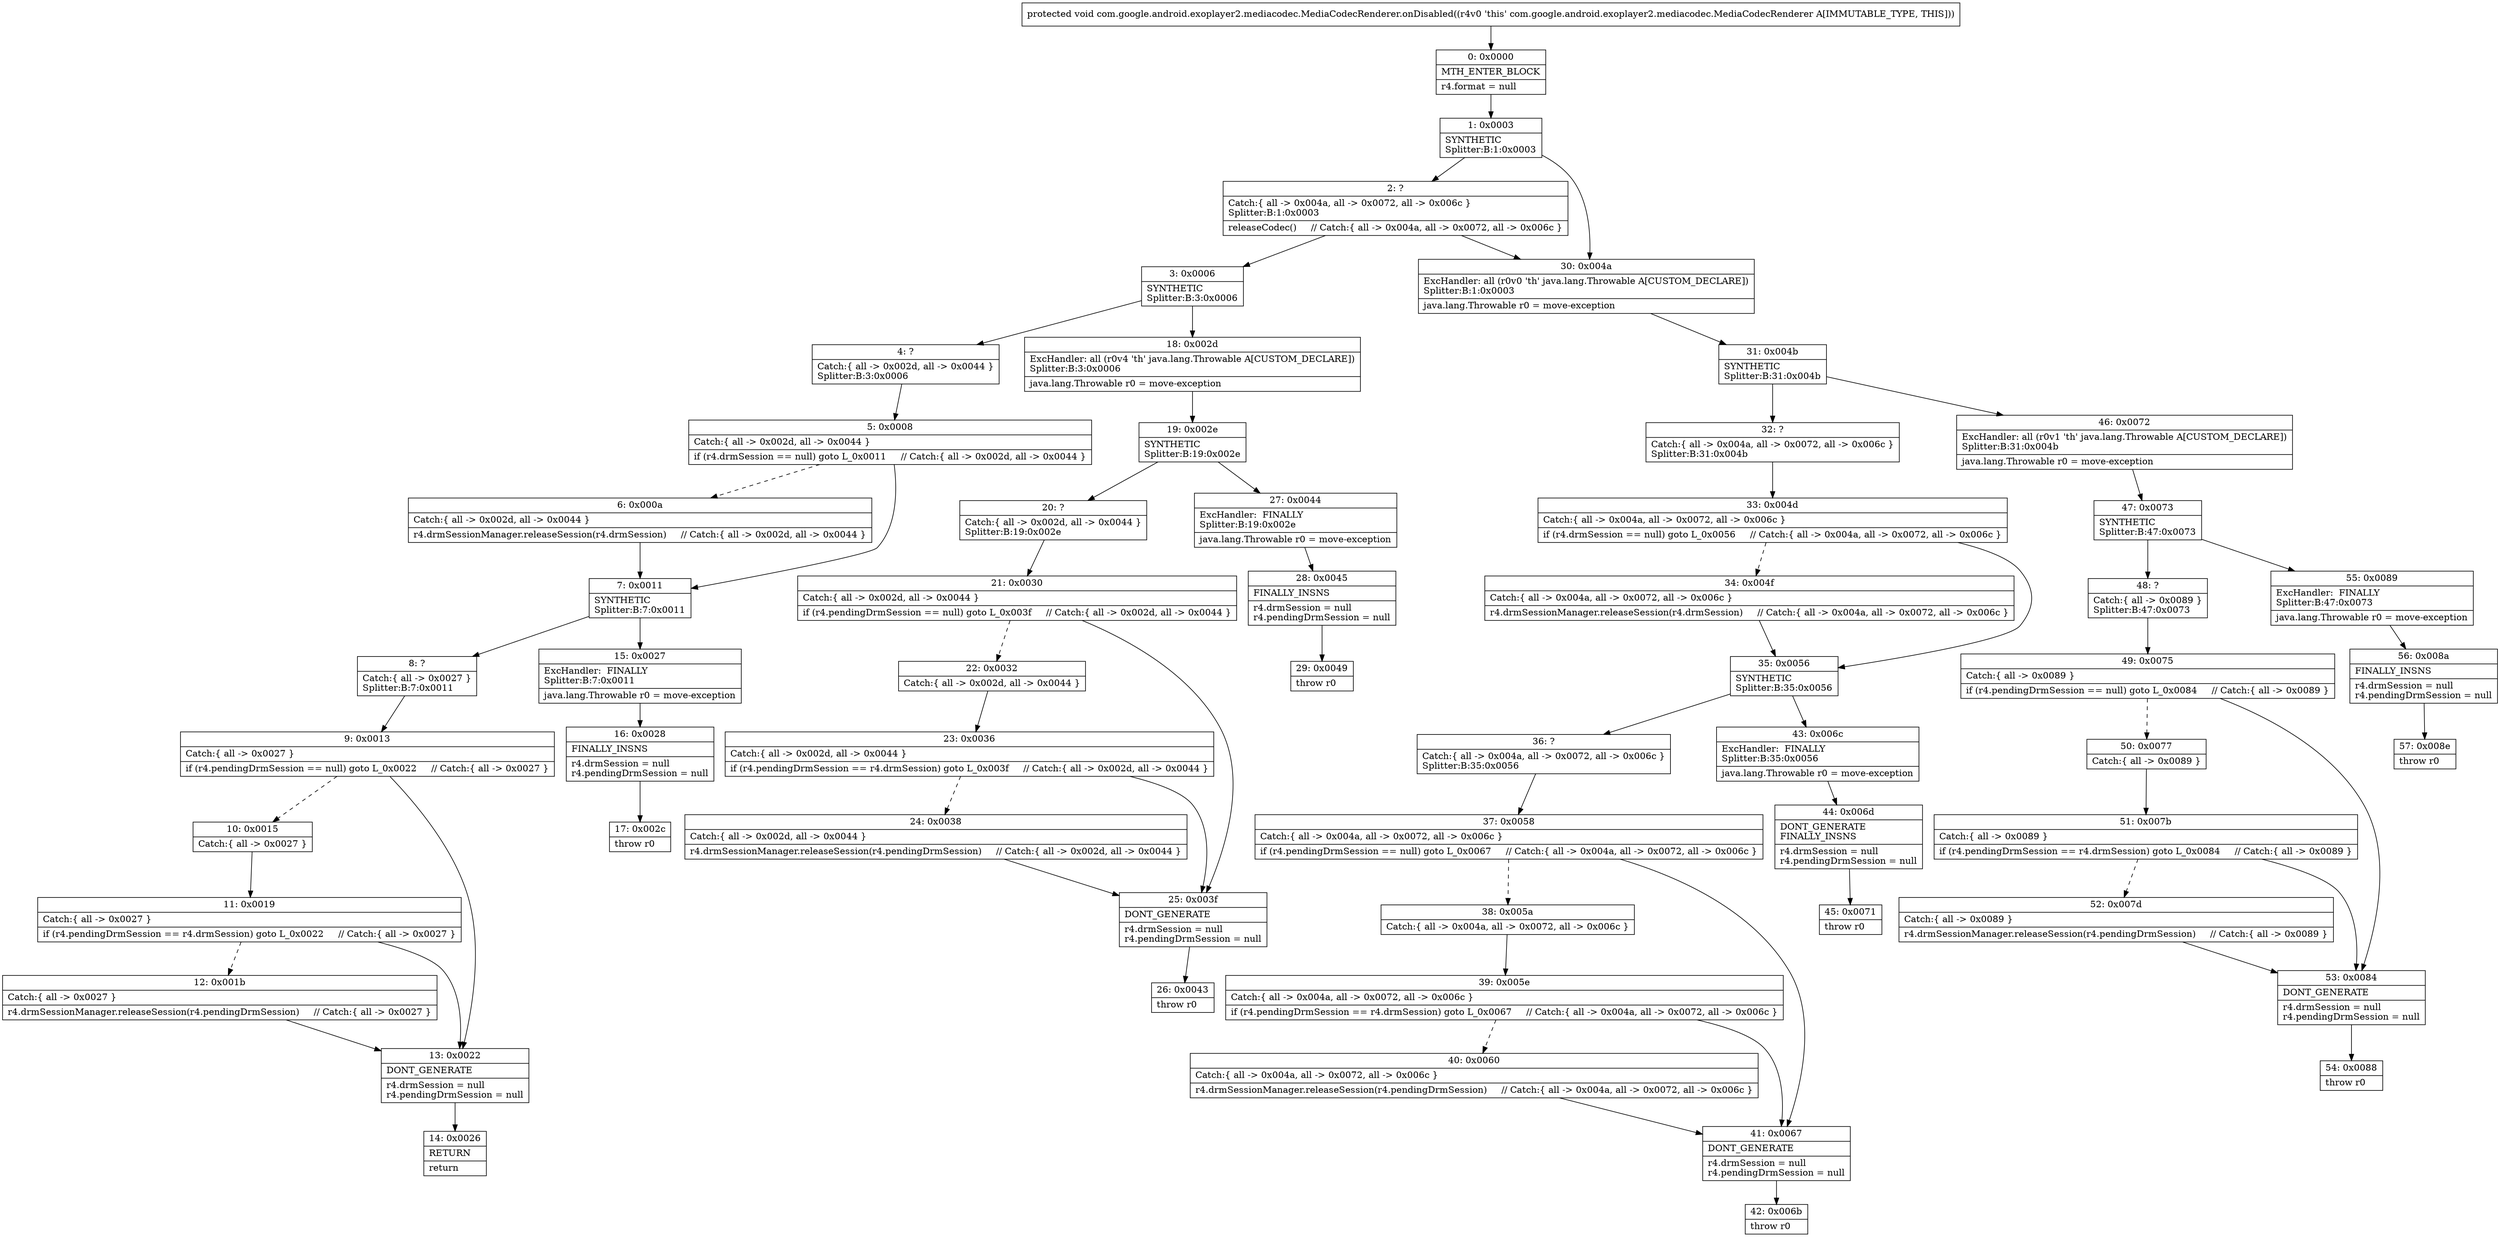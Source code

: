 digraph "CFG forcom.google.android.exoplayer2.mediacodec.MediaCodecRenderer.onDisabled()V" {
Node_0 [shape=record,label="{0\:\ 0x0000|MTH_ENTER_BLOCK\l|r4.format = null\l}"];
Node_1 [shape=record,label="{1\:\ 0x0003|SYNTHETIC\lSplitter:B:1:0x0003\l}"];
Node_2 [shape=record,label="{2\:\ ?|Catch:\{ all \-\> 0x004a, all \-\> 0x0072, all \-\> 0x006c \}\lSplitter:B:1:0x0003\l|releaseCodec()     \/\/ Catch:\{ all \-\> 0x004a, all \-\> 0x0072, all \-\> 0x006c \}\l}"];
Node_3 [shape=record,label="{3\:\ 0x0006|SYNTHETIC\lSplitter:B:3:0x0006\l}"];
Node_4 [shape=record,label="{4\:\ ?|Catch:\{ all \-\> 0x002d, all \-\> 0x0044 \}\lSplitter:B:3:0x0006\l}"];
Node_5 [shape=record,label="{5\:\ 0x0008|Catch:\{ all \-\> 0x002d, all \-\> 0x0044 \}\l|if (r4.drmSession == null) goto L_0x0011     \/\/ Catch:\{ all \-\> 0x002d, all \-\> 0x0044 \}\l}"];
Node_6 [shape=record,label="{6\:\ 0x000a|Catch:\{ all \-\> 0x002d, all \-\> 0x0044 \}\l|r4.drmSessionManager.releaseSession(r4.drmSession)     \/\/ Catch:\{ all \-\> 0x002d, all \-\> 0x0044 \}\l}"];
Node_7 [shape=record,label="{7\:\ 0x0011|SYNTHETIC\lSplitter:B:7:0x0011\l}"];
Node_8 [shape=record,label="{8\:\ ?|Catch:\{ all \-\> 0x0027 \}\lSplitter:B:7:0x0011\l}"];
Node_9 [shape=record,label="{9\:\ 0x0013|Catch:\{ all \-\> 0x0027 \}\l|if (r4.pendingDrmSession == null) goto L_0x0022     \/\/ Catch:\{ all \-\> 0x0027 \}\l}"];
Node_10 [shape=record,label="{10\:\ 0x0015|Catch:\{ all \-\> 0x0027 \}\l}"];
Node_11 [shape=record,label="{11\:\ 0x0019|Catch:\{ all \-\> 0x0027 \}\l|if (r4.pendingDrmSession == r4.drmSession) goto L_0x0022     \/\/ Catch:\{ all \-\> 0x0027 \}\l}"];
Node_12 [shape=record,label="{12\:\ 0x001b|Catch:\{ all \-\> 0x0027 \}\l|r4.drmSessionManager.releaseSession(r4.pendingDrmSession)     \/\/ Catch:\{ all \-\> 0x0027 \}\l}"];
Node_13 [shape=record,label="{13\:\ 0x0022|DONT_GENERATE\l|r4.drmSession = null\lr4.pendingDrmSession = null\l}"];
Node_14 [shape=record,label="{14\:\ 0x0026|RETURN\l|return\l}"];
Node_15 [shape=record,label="{15\:\ 0x0027|ExcHandler:  FINALLY\lSplitter:B:7:0x0011\l|java.lang.Throwable r0 = move\-exception\l}"];
Node_16 [shape=record,label="{16\:\ 0x0028|FINALLY_INSNS\l|r4.drmSession = null\lr4.pendingDrmSession = null\l}"];
Node_17 [shape=record,label="{17\:\ 0x002c|throw r0\l}"];
Node_18 [shape=record,label="{18\:\ 0x002d|ExcHandler: all (r0v4 'th' java.lang.Throwable A[CUSTOM_DECLARE])\lSplitter:B:3:0x0006\l|java.lang.Throwable r0 = move\-exception\l}"];
Node_19 [shape=record,label="{19\:\ 0x002e|SYNTHETIC\lSplitter:B:19:0x002e\l}"];
Node_20 [shape=record,label="{20\:\ ?|Catch:\{ all \-\> 0x002d, all \-\> 0x0044 \}\lSplitter:B:19:0x002e\l}"];
Node_21 [shape=record,label="{21\:\ 0x0030|Catch:\{ all \-\> 0x002d, all \-\> 0x0044 \}\l|if (r4.pendingDrmSession == null) goto L_0x003f     \/\/ Catch:\{ all \-\> 0x002d, all \-\> 0x0044 \}\l}"];
Node_22 [shape=record,label="{22\:\ 0x0032|Catch:\{ all \-\> 0x002d, all \-\> 0x0044 \}\l}"];
Node_23 [shape=record,label="{23\:\ 0x0036|Catch:\{ all \-\> 0x002d, all \-\> 0x0044 \}\l|if (r4.pendingDrmSession == r4.drmSession) goto L_0x003f     \/\/ Catch:\{ all \-\> 0x002d, all \-\> 0x0044 \}\l}"];
Node_24 [shape=record,label="{24\:\ 0x0038|Catch:\{ all \-\> 0x002d, all \-\> 0x0044 \}\l|r4.drmSessionManager.releaseSession(r4.pendingDrmSession)     \/\/ Catch:\{ all \-\> 0x002d, all \-\> 0x0044 \}\l}"];
Node_25 [shape=record,label="{25\:\ 0x003f|DONT_GENERATE\l|r4.drmSession = null\lr4.pendingDrmSession = null\l}"];
Node_26 [shape=record,label="{26\:\ 0x0043|throw r0\l}"];
Node_27 [shape=record,label="{27\:\ 0x0044|ExcHandler:  FINALLY\lSplitter:B:19:0x002e\l|java.lang.Throwable r0 = move\-exception\l}"];
Node_28 [shape=record,label="{28\:\ 0x0045|FINALLY_INSNS\l|r4.drmSession = null\lr4.pendingDrmSession = null\l}"];
Node_29 [shape=record,label="{29\:\ 0x0049|throw r0\l}"];
Node_30 [shape=record,label="{30\:\ 0x004a|ExcHandler: all (r0v0 'th' java.lang.Throwable A[CUSTOM_DECLARE])\lSplitter:B:1:0x0003\l|java.lang.Throwable r0 = move\-exception\l}"];
Node_31 [shape=record,label="{31\:\ 0x004b|SYNTHETIC\lSplitter:B:31:0x004b\l}"];
Node_32 [shape=record,label="{32\:\ ?|Catch:\{ all \-\> 0x004a, all \-\> 0x0072, all \-\> 0x006c \}\lSplitter:B:31:0x004b\l}"];
Node_33 [shape=record,label="{33\:\ 0x004d|Catch:\{ all \-\> 0x004a, all \-\> 0x0072, all \-\> 0x006c \}\l|if (r4.drmSession == null) goto L_0x0056     \/\/ Catch:\{ all \-\> 0x004a, all \-\> 0x0072, all \-\> 0x006c \}\l}"];
Node_34 [shape=record,label="{34\:\ 0x004f|Catch:\{ all \-\> 0x004a, all \-\> 0x0072, all \-\> 0x006c \}\l|r4.drmSessionManager.releaseSession(r4.drmSession)     \/\/ Catch:\{ all \-\> 0x004a, all \-\> 0x0072, all \-\> 0x006c \}\l}"];
Node_35 [shape=record,label="{35\:\ 0x0056|SYNTHETIC\lSplitter:B:35:0x0056\l}"];
Node_36 [shape=record,label="{36\:\ ?|Catch:\{ all \-\> 0x004a, all \-\> 0x0072, all \-\> 0x006c \}\lSplitter:B:35:0x0056\l}"];
Node_37 [shape=record,label="{37\:\ 0x0058|Catch:\{ all \-\> 0x004a, all \-\> 0x0072, all \-\> 0x006c \}\l|if (r4.pendingDrmSession == null) goto L_0x0067     \/\/ Catch:\{ all \-\> 0x004a, all \-\> 0x0072, all \-\> 0x006c \}\l}"];
Node_38 [shape=record,label="{38\:\ 0x005a|Catch:\{ all \-\> 0x004a, all \-\> 0x0072, all \-\> 0x006c \}\l}"];
Node_39 [shape=record,label="{39\:\ 0x005e|Catch:\{ all \-\> 0x004a, all \-\> 0x0072, all \-\> 0x006c \}\l|if (r4.pendingDrmSession == r4.drmSession) goto L_0x0067     \/\/ Catch:\{ all \-\> 0x004a, all \-\> 0x0072, all \-\> 0x006c \}\l}"];
Node_40 [shape=record,label="{40\:\ 0x0060|Catch:\{ all \-\> 0x004a, all \-\> 0x0072, all \-\> 0x006c \}\l|r4.drmSessionManager.releaseSession(r4.pendingDrmSession)     \/\/ Catch:\{ all \-\> 0x004a, all \-\> 0x0072, all \-\> 0x006c \}\l}"];
Node_41 [shape=record,label="{41\:\ 0x0067|DONT_GENERATE\l|r4.drmSession = null\lr4.pendingDrmSession = null\l}"];
Node_42 [shape=record,label="{42\:\ 0x006b|throw r0\l}"];
Node_43 [shape=record,label="{43\:\ 0x006c|ExcHandler:  FINALLY\lSplitter:B:35:0x0056\l|java.lang.Throwable r0 = move\-exception\l}"];
Node_44 [shape=record,label="{44\:\ 0x006d|DONT_GENERATE\lFINALLY_INSNS\l|r4.drmSession = null\lr4.pendingDrmSession = null\l}"];
Node_45 [shape=record,label="{45\:\ 0x0071|throw r0\l}"];
Node_46 [shape=record,label="{46\:\ 0x0072|ExcHandler: all (r0v1 'th' java.lang.Throwable A[CUSTOM_DECLARE])\lSplitter:B:31:0x004b\l|java.lang.Throwable r0 = move\-exception\l}"];
Node_47 [shape=record,label="{47\:\ 0x0073|SYNTHETIC\lSplitter:B:47:0x0073\l}"];
Node_48 [shape=record,label="{48\:\ ?|Catch:\{ all \-\> 0x0089 \}\lSplitter:B:47:0x0073\l}"];
Node_49 [shape=record,label="{49\:\ 0x0075|Catch:\{ all \-\> 0x0089 \}\l|if (r4.pendingDrmSession == null) goto L_0x0084     \/\/ Catch:\{ all \-\> 0x0089 \}\l}"];
Node_50 [shape=record,label="{50\:\ 0x0077|Catch:\{ all \-\> 0x0089 \}\l}"];
Node_51 [shape=record,label="{51\:\ 0x007b|Catch:\{ all \-\> 0x0089 \}\l|if (r4.pendingDrmSession == r4.drmSession) goto L_0x0084     \/\/ Catch:\{ all \-\> 0x0089 \}\l}"];
Node_52 [shape=record,label="{52\:\ 0x007d|Catch:\{ all \-\> 0x0089 \}\l|r4.drmSessionManager.releaseSession(r4.pendingDrmSession)     \/\/ Catch:\{ all \-\> 0x0089 \}\l}"];
Node_53 [shape=record,label="{53\:\ 0x0084|DONT_GENERATE\l|r4.drmSession = null\lr4.pendingDrmSession = null\l}"];
Node_54 [shape=record,label="{54\:\ 0x0088|throw r0\l}"];
Node_55 [shape=record,label="{55\:\ 0x0089|ExcHandler:  FINALLY\lSplitter:B:47:0x0073\l|java.lang.Throwable r0 = move\-exception\l}"];
Node_56 [shape=record,label="{56\:\ 0x008a|FINALLY_INSNS\l|r4.drmSession = null\lr4.pendingDrmSession = null\l}"];
Node_57 [shape=record,label="{57\:\ 0x008e|throw r0\l}"];
MethodNode[shape=record,label="{protected void com.google.android.exoplayer2.mediacodec.MediaCodecRenderer.onDisabled((r4v0 'this' com.google.android.exoplayer2.mediacodec.MediaCodecRenderer A[IMMUTABLE_TYPE, THIS])) }"];
MethodNode -> Node_0;
Node_0 -> Node_1;
Node_1 -> Node_2;
Node_1 -> Node_30;
Node_2 -> Node_3;
Node_2 -> Node_30;
Node_3 -> Node_4;
Node_3 -> Node_18;
Node_4 -> Node_5;
Node_5 -> Node_6[style=dashed];
Node_5 -> Node_7;
Node_6 -> Node_7;
Node_7 -> Node_8;
Node_7 -> Node_15;
Node_8 -> Node_9;
Node_9 -> Node_10[style=dashed];
Node_9 -> Node_13;
Node_10 -> Node_11;
Node_11 -> Node_12[style=dashed];
Node_11 -> Node_13;
Node_12 -> Node_13;
Node_13 -> Node_14;
Node_15 -> Node_16;
Node_16 -> Node_17;
Node_18 -> Node_19;
Node_19 -> Node_20;
Node_19 -> Node_27;
Node_20 -> Node_21;
Node_21 -> Node_22[style=dashed];
Node_21 -> Node_25;
Node_22 -> Node_23;
Node_23 -> Node_24[style=dashed];
Node_23 -> Node_25;
Node_24 -> Node_25;
Node_25 -> Node_26;
Node_27 -> Node_28;
Node_28 -> Node_29;
Node_30 -> Node_31;
Node_31 -> Node_32;
Node_31 -> Node_46;
Node_32 -> Node_33;
Node_33 -> Node_34[style=dashed];
Node_33 -> Node_35;
Node_34 -> Node_35;
Node_35 -> Node_36;
Node_35 -> Node_43;
Node_36 -> Node_37;
Node_37 -> Node_38[style=dashed];
Node_37 -> Node_41;
Node_38 -> Node_39;
Node_39 -> Node_40[style=dashed];
Node_39 -> Node_41;
Node_40 -> Node_41;
Node_41 -> Node_42;
Node_43 -> Node_44;
Node_44 -> Node_45;
Node_46 -> Node_47;
Node_47 -> Node_48;
Node_47 -> Node_55;
Node_48 -> Node_49;
Node_49 -> Node_50[style=dashed];
Node_49 -> Node_53;
Node_50 -> Node_51;
Node_51 -> Node_52[style=dashed];
Node_51 -> Node_53;
Node_52 -> Node_53;
Node_53 -> Node_54;
Node_55 -> Node_56;
Node_56 -> Node_57;
}

